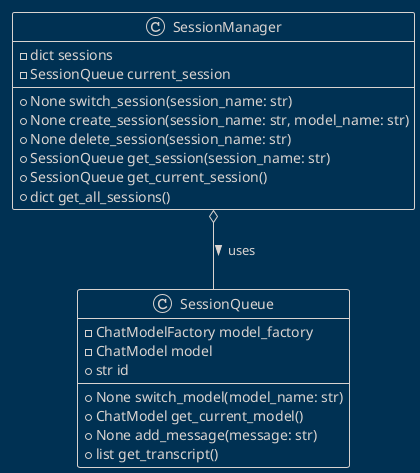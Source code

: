 @startuml SessionManager
!theme blueprint

class SessionManager {
    - dict sessions
    - SessionQueue current_session
    + None switch_session(session_name: str)
    + None create_session(session_name: str, model_name: str)
    + None delete_session(session_name: str)
    + SessionQueue get_session(session_name: str)
    + SessionQueue get_current_session()
    + dict get_all_sessions()
}

class SessionQueue {
    - ChatModelFactory model_factory
    - ChatModel model
    + str id
    + None switch_model(model_name: str)
    + ChatModel get_current_model()
    + None add_message(message: str)
    + list get_transcript()
}

SessionManager o-- SessionQueue : uses >
@enduml
